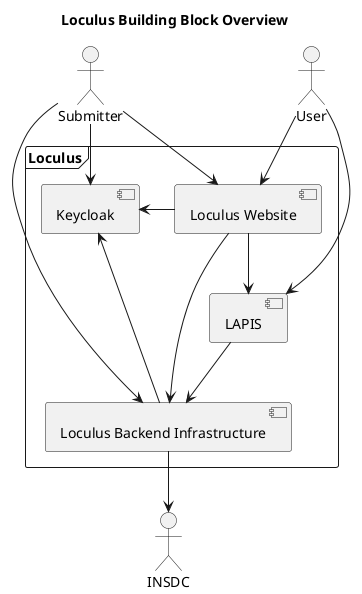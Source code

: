 @startuml

title Loculus Building Block Overview

actor User as user
actor Submitter as submitter
actor INSDC as insdc

frame Loculus as loculus {
    component "Loculus Website" as website
    component "Loculus Backend Infrastructure" as backend
    component "LAPIS" as lapis
    component "Keycloak" as keycloak
}

submitter --> website
submitter -right-> backend
submitter --> keycloak

user --> website
user --> lapis

website --> backend
website --> lapis
lapis --> backend

backend --> insdc

backend -left-> keycloak
website -left-> keycloak

@enduml
